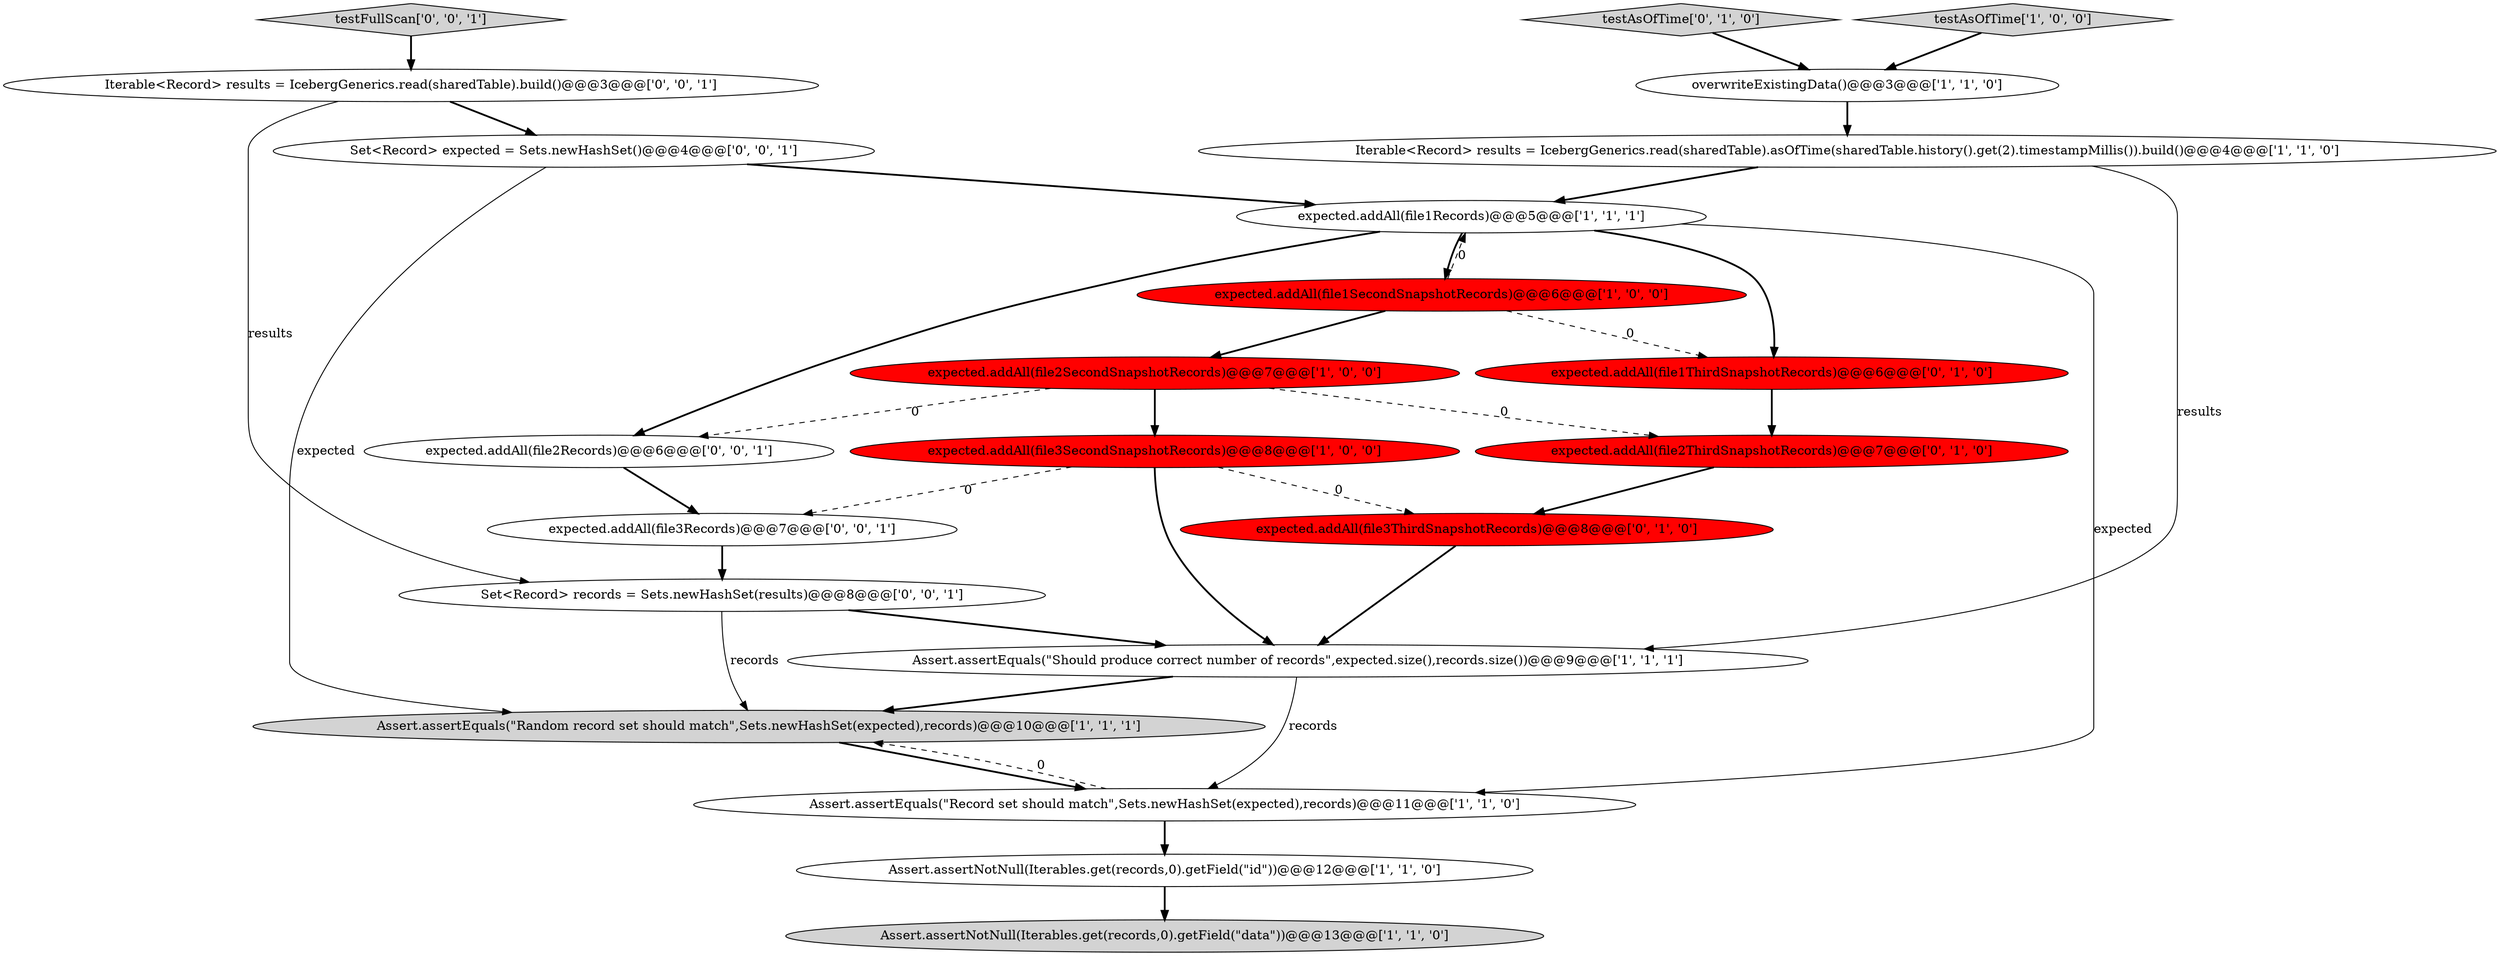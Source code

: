 digraph {
3 [style = filled, label = "expected.addAll(file3SecondSnapshotRecords)@@@8@@@['1', '0', '0']", fillcolor = red, shape = ellipse image = "AAA1AAABBB1BBB"];
4 [style = filled, label = "Iterable<Record> results = IcebergGenerics.read(sharedTable).asOfTime(sharedTable.history().get(2).timestampMillis()).build()@@@4@@@['1', '1', '0']", fillcolor = white, shape = ellipse image = "AAA0AAABBB1BBB"];
21 [style = filled, label = "testFullScan['0', '0', '1']", fillcolor = lightgray, shape = diamond image = "AAA0AAABBB3BBB"];
20 [style = filled, label = "Iterable<Record> results = IcebergGenerics.read(sharedTable).build()@@@3@@@['0', '0', '1']", fillcolor = white, shape = ellipse image = "AAA0AAABBB3BBB"];
9 [style = filled, label = "testAsOfTime['1', '0', '0']", fillcolor = lightgray, shape = diamond image = "AAA0AAABBB1BBB"];
16 [style = filled, label = "Set<Record> expected = Sets.newHashSet()@@@4@@@['0', '0', '1']", fillcolor = white, shape = ellipse image = "AAA0AAABBB3BBB"];
2 [style = filled, label = "Assert.assertEquals(\"Record set should match\",Sets.newHashSet(expected),records)@@@11@@@['1', '1', '0']", fillcolor = white, shape = ellipse image = "AAA0AAABBB1BBB"];
11 [style = filled, label = "expected.addAll(file2SecondSnapshotRecords)@@@7@@@['1', '0', '0']", fillcolor = red, shape = ellipse image = "AAA1AAABBB1BBB"];
10 [style = filled, label = "expected.addAll(file1SecondSnapshotRecords)@@@6@@@['1', '0', '0']", fillcolor = red, shape = ellipse image = "AAA1AAABBB1BBB"];
12 [style = filled, label = "expected.addAll(file2ThirdSnapshotRecords)@@@7@@@['0', '1', '0']", fillcolor = red, shape = ellipse image = "AAA1AAABBB2BBB"];
18 [style = filled, label = "expected.addAll(file3Records)@@@7@@@['0', '0', '1']", fillcolor = white, shape = ellipse image = "AAA0AAABBB3BBB"];
19 [style = filled, label = "Set<Record> records = Sets.newHashSet(results)@@@8@@@['0', '0', '1']", fillcolor = white, shape = ellipse image = "AAA0AAABBB3BBB"];
14 [style = filled, label = "testAsOfTime['0', '1', '0']", fillcolor = lightgray, shape = diamond image = "AAA0AAABBB2BBB"];
17 [style = filled, label = "expected.addAll(file2Records)@@@6@@@['0', '0', '1']", fillcolor = white, shape = ellipse image = "AAA0AAABBB3BBB"];
6 [style = filled, label = "Assert.assertEquals(\"Random record set should match\",Sets.newHashSet(expected),records)@@@10@@@['1', '1', '1']", fillcolor = lightgray, shape = ellipse image = "AAA0AAABBB1BBB"];
0 [style = filled, label = "Assert.assertNotNull(Iterables.get(records,0).getField(\"id\"))@@@12@@@['1', '1', '0']", fillcolor = white, shape = ellipse image = "AAA0AAABBB1BBB"];
15 [style = filled, label = "expected.addAll(file3ThirdSnapshotRecords)@@@8@@@['0', '1', '0']", fillcolor = red, shape = ellipse image = "AAA1AAABBB2BBB"];
1 [style = filled, label = "Assert.assertEquals(\"Should produce correct number of records\",expected.size(),records.size())@@@9@@@['1', '1', '1']", fillcolor = white, shape = ellipse image = "AAA0AAABBB1BBB"];
13 [style = filled, label = "expected.addAll(file1ThirdSnapshotRecords)@@@6@@@['0', '1', '0']", fillcolor = red, shape = ellipse image = "AAA1AAABBB2BBB"];
8 [style = filled, label = "overwriteExistingData()@@@3@@@['1', '1', '0']", fillcolor = white, shape = ellipse image = "AAA0AAABBB1BBB"];
5 [style = filled, label = "expected.addAll(file1Records)@@@5@@@['1', '1', '1']", fillcolor = white, shape = ellipse image = "AAA0AAABBB1BBB"];
7 [style = filled, label = "Assert.assertNotNull(Iterables.get(records,0).getField(\"data\"))@@@13@@@['1', '1', '0']", fillcolor = lightgray, shape = ellipse image = "AAA0AAABBB1BBB"];
5->10 [style = bold, label=""];
19->6 [style = solid, label="records"];
3->1 [style = bold, label=""];
3->18 [style = dashed, label="0"];
5->2 [style = solid, label="expected"];
12->15 [style = bold, label=""];
18->19 [style = bold, label=""];
1->2 [style = solid, label="records"];
4->1 [style = solid, label="results"];
11->17 [style = dashed, label="0"];
10->13 [style = dashed, label="0"];
11->12 [style = dashed, label="0"];
9->8 [style = bold, label=""];
5->17 [style = bold, label=""];
16->6 [style = solid, label="expected"];
0->7 [style = bold, label=""];
6->2 [style = bold, label=""];
19->1 [style = bold, label=""];
2->0 [style = bold, label=""];
1->6 [style = bold, label=""];
13->12 [style = bold, label=""];
10->11 [style = bold, label=""];
20->16 [style = bold, label=""];
21->20 [style = bold, label=""];
20->19 [style = solid, label="results"];
11->3 [style = bold, label=""];
5->13 [style = bold, label=""];
2->6 [style = dashed, label="0"];
16->5 [style = bold, label=""];
3->15 [style = dashed, label="0"];
14->8 [style = bold, label=""];
10->5 [style = dashed, label="0"];
8->4 [style = bold, label=""];
4->5 [style = bold, label=""];
17->18 [style = bold, label=""];
15->1 [style = bold, label=""];
}
